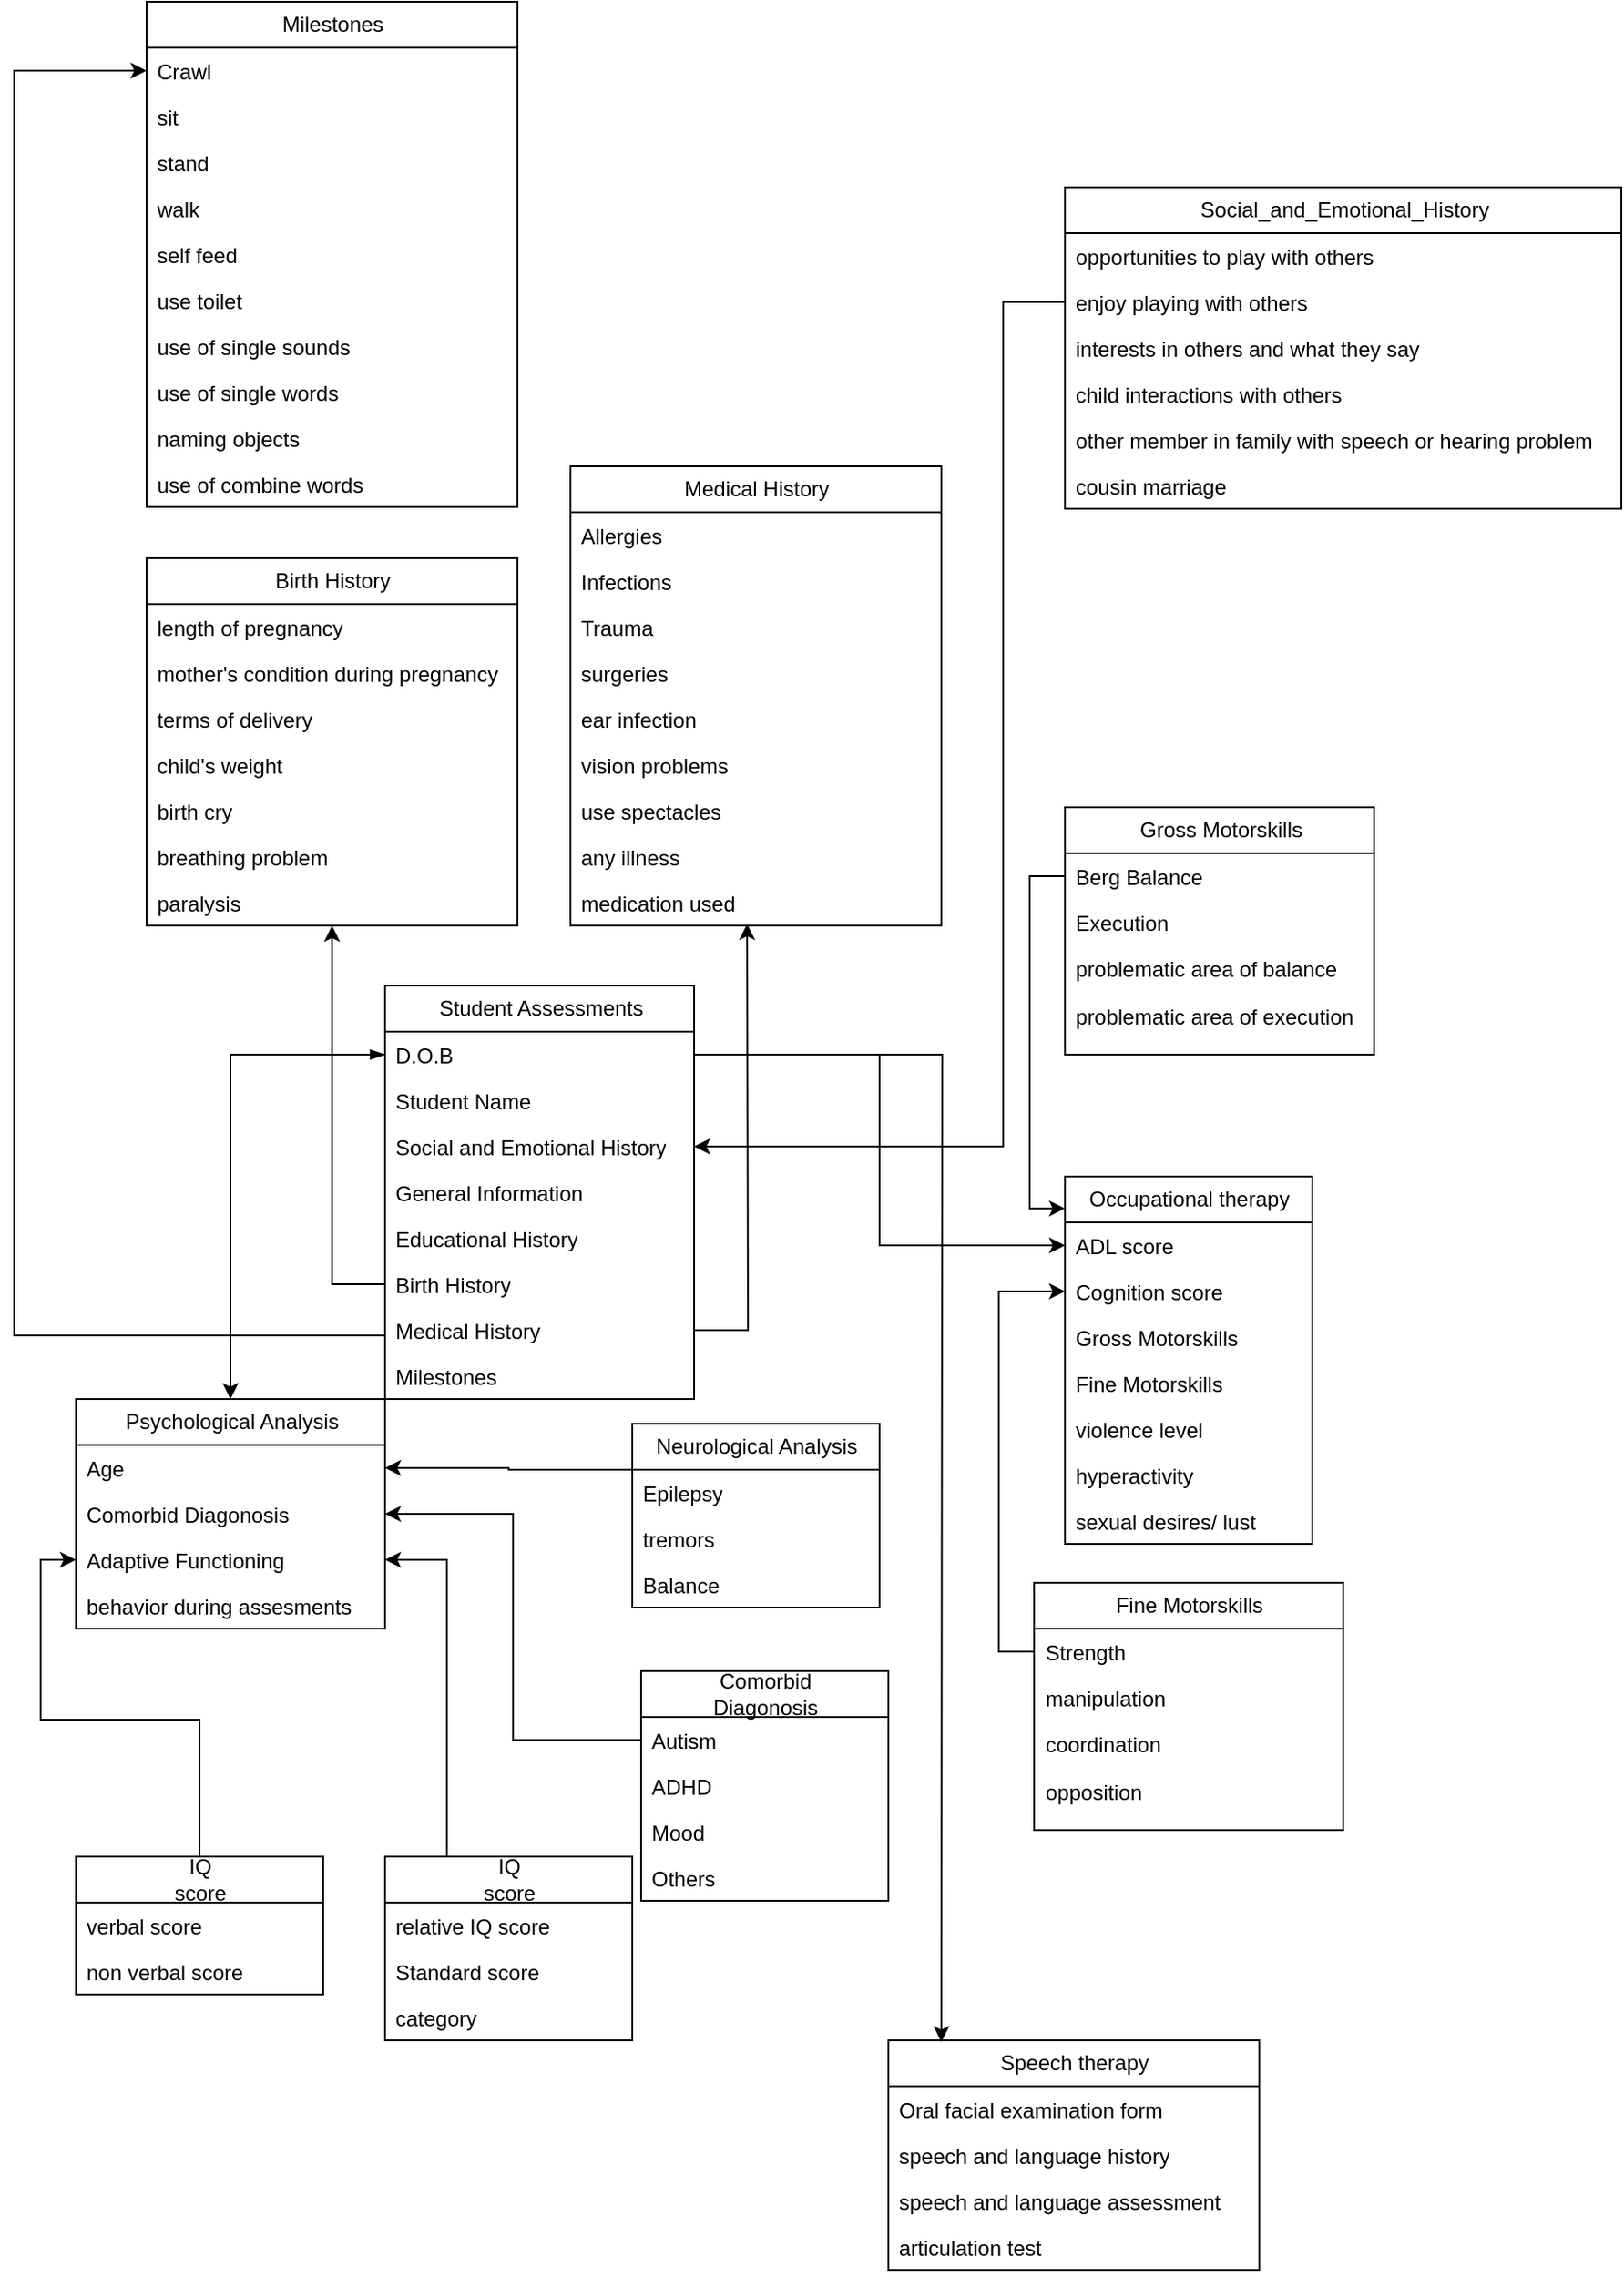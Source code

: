 <mxfile version="27.0.8">
  <diagram name="Page-1" id="cxBWBQMw9Y_2NdGrwYWV">
    <mxGraphModel dx="806" dy="1816" grid="1" gridSize="35" guides="1" tooltips="1" connect="1" arrows="1" fold="1" page="1" pageScale="1" pageWidth="850" pageHeight="1100" math="0" shadow="0">
      <root>
        <mxCell id="0" />
        <mxCell id="1" parent="0" />
        <mxCell id="Hcx9xvRhPuMiSi3vXPX2-5" value="Student Assessments" style="swimlane;fontStyle=0;childLayout=stackLayout;horizontal=1;startSize=26;fillColor=none;horizontalStack=0;resizeParent=1;resizeParentMax=0;resizeLast=0;collapsible=1;marginBottom=0;html=1;" vertex="1" parent="1">
          <mxGeometry x="280" y="137" width="175" height="234" as="geometry" />
        </mxCell>
        <mxCell id="Hcx9xvRhPuMiSi3vXPX2-110" style="edgeStyle=orthogonalEdgeStyle;rounded=0;orthogonalLoop=1;jettySize=auto;html=1;exitX=1;exitY=0.5;exitDx=0;exitDy=0;" edge="1" parent="Hcx9xvRhPuMiSi3vXPX2-5" source="Hcx9xvRhPuMiSi3vXPX2-6">
          <mxGeometry relative="1" as="geometry">
            <mxPoint x="315" y="598" as="targetPoint" />
          </mxGeometry>
        </mxCell>
        <mxCell id="Hcx9xvRhPuMiSi3vXPX2-6" value="D.O.B" style="text;strokeColor=none;fillColor=none;align=left;verticalAlign=top;spacingLeft=4;spacingRight=4;overflow=hidden;rotatable=0;points=[[0,0.5],[1,0.5]];portConstraint=eastwest;whiteSpace=wrap;html=1;" vertex="1" parent="Hcx9xvRhPuMiSi3vXPX2-5">
          <mxGeometry y="26" width="175" height="26" as="geometry" />
        </mxCell>
        <mxCell id="Hcx9xvRhPuMiSi3vXPX2-7" value="Student Name" style="text;strokeColor=none;fillColor=none;align=left;verticalAlign=top;spacingLeft=4;spacingRight=4;overflow=hidden;rotatable=0;points=[[0,0.5],[1,0.5]];portConstraint=eastwest;whiteSpace=wrap;html=1;" vertex="1" parent="Hcx9xvRhPuMiSi3vXPX2-5">
          <mxGeometry y="52" width="175" height="26" as="geometry" />
        </mxCell>
        <mxCell id="Hcx9xvRhPuMiSi3vXPX2-116" style="edgeStyle=orthogonalEdgeStyle;rounded=0;orthogonalLoop=1;jettySize=auto;html=1;exitX=1;exitY=0.5;exitDx=0;exitDy=0;" edge="1" parent="Hcx9xvRhPuMiSi3vXPX2-5" source="Hcx9xvRhPuMiSi3vXPX2-108">
          <mxGeometry relative="1" as="geometry">
            <mxPoint x="175.053" y="91.211" as="targetPoint" />
          </mxGeometry>
        </mxCell>
        <mxCell id="Hcx9xvRhPuMiSi3vXPX2-108" value="Social and Emotional History" style="text;strokeColor=none;fillColor=none;align=left;verticalAlign=top;spacingLeft=4;spacingRight=4;overflow=hidden;rotatable=0;points=[[0,0.5],[1,0.5]];portConstraint=eastwest;whiteSpace=wrap;html=1;" vertex="1" parent="Hcx9xvRhPuMiSi3vXPX2-5">
          <mxGeometry y="78" width="175" height="26" as="geometry" />
        </mxCell>
        <mxCell id="Hcx9xvRhPuMiSi3vXPX2-76" value="General Information" style="text;strokeColor=none;fillColor=none;align=left;verticalAlign=top;spacingLeft=4;spacingRight=4;overflow=hidden;rotatable=0;points=[[0,0.5],[1,0.5]];portConstraint=eastwest;whiteSpace=wrap;html=1;" vertex="1" parent="Hcx9xvRhPuMiSi3vXPX2-5">
          <mxGeometry y="104" width="175" height="26" as="geometry" />
        </mxCell>
        <mxCell id="Hcx9xvRhPuMiSi3vXPX2-77" value="Educational History" style="text;strokeColor=none;fillColor=none;align=left;verticalAlign=top;spacingLeft=4;spacingRight=4;overflow=hidden;rotatable=0;points=[[0,0.5],[1,0.5]];portConstraint=eastwest;whiteSpace=wrap;html=1;" vertex="1" parent="Hcx9xvRhPuMiSi3vXPX2-5">
          <mxGeometry y="130" width="175" height="26" as="geometry" />
        </mxCell>
        <mxCell id="Hcx9xvRhPuMiSi3vXPX2-68" value="Birth History" style="text;strokeColor=none;fillColor=none;align=left;verticalAlign=top;spacingLeft=4;spacingRight=4;overflow=hidden;rotatable=0;points=[[0,0.5],[1,0.5]];portConstraint=eastwest;whiteSpace=wrap;html=1;" vertex="1" parent="Hcx9xvRhPuMiSi3vXPX2-5">
          <mxGeometry y="156" width="175" height="26" as="geometry" />
        </mxCell>
        <mxCell id="Hcx9xvRhPuMiSi3vXPX2-82" style="edgeStyle=orthogonalEdgeStyle;rounded=0;orthogonalLoop=1;jettySize=auto;html=1;exitX=1;exitY=0.5;exitDx=0;exitDy=0;" edge="1" parent="Hcx9xvRhPuMiSi3vXPX2-5" source="Hcx9xvRhPuMiSi3vXPX2-69">
          <mxGeometry relative="1" as="geometry">
            <mxPoint x="205" y="-35" as="targetPoint" />
          </mxGeometry>
        </mxCell>
        <mxCell id="Hcx9xvRhPuMiSi3vXPX2-69" value="Medical History" style="text;strokeColor=none;fillColor=none;align=left;verticalAlign=top;spacingLeft=4;spacingRight=4;overflow=hidden;rotatable=0;points=[[0,0.5],[1,0.5]];portConstraint=eastwest;whiteSpace=wrap;html=1;" vertex="1" parent="Hcx9xvRhPuMiSi3vXPX2-5">
          <mxGeometry y="182" width="175" height="26" as="geometry" />
        </mxCell>
        <mxCell id="Hcx9xvRhPuMiSi3vXPX2-70" value="Milestones" style="text;strokeColor=none;fillColor=none;align=left;verticalAlign=top;spacingLeft=4;spacingRight=4;overflow=hidden;rotatable=0;points=[[0,0.5],[1,0.5]];portConstraint=eastwest;whiteSpace=wrap;html=1;" vertex="1" parent="Hcx9xvRhPuMiSi3vXPX2-5">
          <mxGeometry y="208" width="175" height="26" as="geometry" />
        </mxCell>
        <mxCell id="Hcx9xvRhPuMiSi3vXPX2-12" value="Psychological Analysis" style="swimlane;fontStyle=0;childLayout=stackLayout;horizontal=1;startSize=26;fillColor=none;horizontalStack=0;resizeParent=1;resizeParentMax=0;resizeLast=0;collapsible=1;marginBottom=0;html=1;" vertex="1" parent="1">
          <mxGeometry x="105" y="371" width="175" height="130" as="geometry" />
        </mxCell>
        <mxCell id="Hcx9xvRhPuMiSi3vXPX2-13" value="Age" style="text;strokeColor=none;fillColor=none;align=left;verticalAlign=top;spacingLeft=4;spacingRight=4;overflow=hidden;rotatable=0;points=[[0,0.5],[1,0.5]];portConstraint=eastwest;whiteSpace=wrap;html=1;" vertex="1" parent="Hcx9xvRhPuMiSi3vXPX2-12">
          <mxGeometry y="26" width="175" height="26" as="geometry" />
        </mxCell>
        <mxCell id="Hcx9xvRhPuMiSi3vXPX2-17" value="Comorbid Diagonosis" style="text;strokeColor=none;fillColor=none;align=left;verticalAlign=top;spacingLeft=4;spacingRight=4;overflow=hidden;rotatable=0;points=[[0,0.5],[1,0.5]];portConstraint=eastwest;whiteSpace=wrap;html=1;" vertex="1" parent="Hcx9xvRhPuMiSi3vXPX2-12">
          <mxGeometry y="52" width="175" height="26" as="geometry" />
        </mxCell>
        <mxCell id="Hcx9xvRhPuMiSi3vXPX2-19" value="Adaptive Functioning" style="text;strokeColor=none;fillColor=none;align=left;verticalAlign=top;spacingLeft=4;spacingRight=4;overflow=hidden;rotatable=0;points=[[0,0.5],[1,0.5]];portConstraint=eastwest;whiteSpace=wrap;html=1;" vertex="1" parent="Hcx9xvRhPuMiSi3vXPX2-12">
          <mxGeometry y="78" width="175" height="26" as="geometry" />
        </mxCell>
        <mxCell id="Hcx9xvRhPuMiSi3vXPX2-128" value="behavior during assesments" style="text;strokeColor=none;fillColor=none;align=left;verticalAlign=top;spacingLeft=4;spacingRight=4;overflow=hidden;rotatable=0;points=[[0,0.5],[1,0.5]];portConstraint=eastwest;whiteSpace=wrap;html=1;" vertex="1" parent="Hcx9xvRhPuMiSi3vXPX2-12">
          <mxGeometry y="104" width="175" height="26" as="geometry" />
        </mxCell>
        <mxCell id="Hcx9xvRhPuMiSi3vXPX2-16" style="edgeStyle=orthogonalEdgeStyle;rounded=0;orthogonalLoop=1;jettySize=auto;html=1;exitX=0;exitY=0.5;exitDx=0;exitDy=0;entryX=0.5;entryY=0;entryDx=0;entryDy=0;startArrow=blockThin;startFill=1;" edge="1" parent="1" source="Hcx9xvRhPuMiSi3vXPX2-6" target="Hcx9xvRhPuMiSi3vXPX2-12">
          <mxGeometry relative="1" as="geometry" />
        </mxCell>
        <mxCell id="Hcx9xvRhPuMiSi3vXPX2-130" style="edgeStyle=orthogonalEdgeStyle;rounded=0;orthogonalLoop=1;jettySize=auto;html=1;exitX=0;exitY=0.25;exitDx=0;exitDy=0;entryX=1;entryY=0.5;entryDx=0;entryDy=0;" edge="1" parent="1" source="Hcx9xvRhPuMiSi3vXPX2-20" target="Hcx9xvRhPuMiSi3vXPX2-13">
          <mxGeometry relative="1" as="geometry" />
        </mxCell>
        <mxCell id="Hcx9xvRhPuMiSi3vXPX2-20" value="Neurological Analysis" style="swimlane;fontStyle=0;childLayout=stackLayout;horizontal=1;startSize=26;fillColor=none;horizontalStack=0;resizeParent=1;resizeParentMax=0;resizeLast=0;collapsible=1;marginBottom=0;html=1;" vertex="1" parent="1">
          <mxGeometry x="420" y="385" width="140" height="104" as="geometry" />
        </mxCell>
        <mxCell id="Hcx9xvRhPuMiSi3vXPX2-21" value="Epilepsy" style="text;strokeColor=none;fillColor=none;align=left;verticalAlign=top;spacingLeft=4;spacingRight=4;overflow=hidden;rotatable=0;points=[[0,0.5],[1,0.5]];portConstraint=eastwest;whiteSpace=wrap;html=1;" vertex="1" parent="Hcx9xvRhPuMiSi3vXPX2-20">
          <mxGeometry y="26" width="140" height="26" as="geometry" />
        </mxCell>
        <mxCell id="Hcx9xvRhPuMiSi3vXPX2-22" value="tremors" style="text;strokeColor=none;fillColor=none;align=left;verticalAlign=top;spacingLeft=4;spacingRight=4;overflow=hidden;rotatable=0;points=[[0,0.5],[1,0.5]];portConstraint=eastwest;whiteSpace=wrap;html=1;" vertex="1" parent="Hcx9xvRhPuMiSi3vXPX2-20">
          <mxGeometry y="52" width="140" height="26" as="geometry" />
        </mxCell>
        <mxCell id="Hcx9xvRhPuMiSi3vXPX2-23" value="Balance" style="text;strokeColor=none;fillColor=none;align=left;verticalAlign=top;spacingLeft=4;spacingRight=4;overflow=hidden;rotatable=0;points=[[0,0.5],[1,0.5]];portConstraint=eastwest;whiteSpace=wrap;html=1;" vertex="1" parent="Hcx9xvRhPuMiSi3vXPX2-20">
          <mxGeometry y="78" width="140" height="26" as="geometry" />
        </mxCell>
        <mxCell id="Hcx9xvRhPuMiSi3vXPX2-25" value="&lt;span style=&quot;text-align: left; text-wrap: wrap;&quot;&gt;Comorbid Diagonosis&lt;/span&gt;" style="swimlane;fontStyle=0;childLayout=stackLayout;horizontal=1;startSize=26;fillColor=none;horizontalStack=0;resizeParent=1;resizeParentMax=0;resizeLast=0;collapsible=1;marginBottom=0;html=1;" vertex="1" parent="1">
          <mxGeometry x="425" y="525" width="140" height="130" as="geometry" />
        </mxCell>
        <mxCell id="Hcx9xvRhPuMiSi3vXPX2-26" value="Autism" style="text;strokeColor=none;fillColor=none;align=left;verticalAlign=top;spacingLeft=4;spacingRight=4;overflow=hidden;rotatable=0;points=[[0,0.5],[1,0.5]];portConstraint=eastwest;whiteSpace=wrap;html=1;" vertex="1" parent="Hcx9xvRhPuMiSi3vXPX2-25">
          <mxGeometry y="26" width="140" height="26" as="geometry" />
        </mxCell>
        <mxCell id="Hcx9xvRhPuMiSi3vXPX2-27" value="ADHD" style="text;strokeColor=none;fillColor=none;align=left;verticalAlign=top;spacingLeft=4;spacingRight=4;overflow=hidden;rotatable=0;points=[[0,0.5],[1,0.5]];portConstraint=eastwest;whiteSpace=wrap;html=1;" vertex="1" parent="Hcx9xvRhPuMiSi3vXPX2-25">
          <mxGeometry y="52" width="140" height="26" as="geometry" />
        </mxCell>
        <mxCell id="Hcx9xvRhPuMiSi3vXPX2-28" value="Mood" style="text;strokeColor=none;fillColor=none;align=left;verticalAlign=top;spacingLeft=4;spacingRight=4;overflow=hidden;rotatable=0;points=[[0,0.5],[1,0.5]];portConstraint=eastwest;whiteSpace=wrap;html=1;" vertex="1" parent="Hcx9xvRhPuMiSi3vXPX2-25">
          <mxGeometry y="78" width="140" height="26" as="geometry" />
        </mxCell>
        <mxCell id="Hcx9xvRhPuMiSi3vXPX2-29" value="Others" style="text;strokeColor=none;fillColor=none;align=left;verticalAlign=top;spacingLeft=4;spacingRight=4;overflow=hidden;rotatable=0;points=[[0,0.5],[1,0.5]];portConstraint=eastwest;whiteSpace=wrap;html=1;" vertex="1" parent="Hcx9xvRhPuMiSi3vXPX2-25">
          <mxGeometry y="104" width="140" height="26" as="geometry" />
        </mxCell>
        <mxCell id="Hcx9xvRhPuMiSi3vXPX2-37" style="edgeStyle=orthogonalEdgeStyle;rounded=0;orthogonalLoop=1;jettySize=auto;html=1;exitX=0.5;exitY=0;exitDx=0;exitDy=0;entryX=1;entryY=0.5;entryDx=0;entryDy=0;" edge="1" parent="1" source="Hcx9xvRhPuMiSi3vXPX2-31" target="Hcx9xvRhPuMiSi3vXPX2-19">
          <mxGeometry relative="1" as="geometry">
            <Array as="points">
              <mxPoint x="315" y="630" />
              <mxPoint x="315" y="462" />
            </Array>
          </mxGeometry>
        </mxCell>
        <mxCell id="Hcx9xvRhPuMiSi3vXPX2-31" value="&lt;span style=&quot;text-align: left; text-wrap: wrap;&quot;&gt;IQ score&lt;/span&gt;" style="swimlane;fontStyle=0;childLayout=stackLayout;horizontal=1;startSize=26;fillColor=none;horizontalStack=0;resizeParent=1;resizeParentMax=0;resizeLast=0;collapsible=1;marginBottom=0;html=1;" vertex="1" parent="1">
          <mxGeometry x="280" y="630" width="140" height="104" as="geometry" />
        </mxCell>
        <mxCell id="Hcx9xvRhPuMiSi3vXPX2-32" value="relative IQ score" style="text;strokeColor=none;fillColor=none;align=left;verticalAlign=top;spacingLeft=4;spacingRight=4;overflow=hidden;rotatable=0;points=[[0,0.5],[1,0.5]];portConstraint=eastwest;whiteSpace=wrap;html=1;" vertex="1" parent="Hcx9xvRhPuMiSi3vXPX2-31">
          <mxGeometry y="26" width="140" height="26" as="geometry" />
        </mxCell>
        <mxCell id="Hcx9xvRhPuMiSi3vXPX2-33" value="Standard score" style="text;strokeColor=none;fillColor=none;align=left;verticalAlign=top;spacingLeft=4;spacingRight=4;overflow=hidden;rotatable=0;points=[[0,0.5],[1,0.5]];portConstraint=eastwest;whiteSpace=wrap;html=1;" vertex="1" parent="Hcx9xvRhPuMiSi3vXPX2-31">
          <mxGeometry y="52" width="140" height="26" as="geometry" />
        </mxCell>
        <mxCell id="Hcx9xvRhPuMiSi3vXPX2-34" value="category" style="text;strokeColor=none;fillColor=none;align=left;verticalAlign=top;spacingLeft=4;spacingRight=4;overflow=hidden;rotatable=0;points=[[0,0.5],[1,0.5]];portConstraint=eastwest;whiteSpace=wrap;html=1;" vertex="1" parent="Hcx9xvRhPuMiSi3vXPX2-31">
          <mxGeometry y="78" width="140" height="26" as="geometry" />
        </mxCell>
        <mxCell id="Hcx9xvRhPuMiSi3vXPX2-42" style="edgeStyle=orthogonalEdgeStyle;rounded=0;orthogonalLoop=1;jettySize=auto;html=1;exitX=0.5;exitY=0;exitDx=0;exitDy=0;entryX=0;entryY=0.5;entryDx=0;entryDy=0;" edge="1" parent="1" source="Hcx9xvRhPuMiSi3vXPX2-38" target="Hcx9xvRhPuMiSi3vXPX2-19">
          <mxGeometry relative="1" as="geometry" />
        </mxCell>
        <mxCell id="Hcx9xvRhPuMiSi3vXPX2-38" value="&lt;span style=&quot;text-align: left; text-wrap: wrap;&quot;&gt;IQ score&lt;/span&gt;" style="swimlane;fontStyle=0;childLayout=stackLayout;horizontal=1;startSize=26;fillColor=none;horizontalStack=0;resizeParent=1;resizeParentMax=0;resizeLast=0;collapsible=1;marginBottom=0;html=1;" vertex="1" parent="1">
          <mxGeometry x="105" y="630" width="140" height="78" as="geometry" />
        </mxCell>
        <mxCell id="Hcx9xvRhPuMiSi3vXPX2-39" value="verbal score" style="text;strokeColor=none;fillColor=none;align=left;verticalAlign=top;spacingLeft=4;spacingRight=4;overflow=hidden;rotatable=0;points=[[0,0.5],[1,0.5]];portConstraint=eastwest;whiteSpace=wrap;html=1;" vertex="1" parent="Hcx9xvRhPuMiSi3vXPX2-38">
          <mxGeometry y="26" width="140" height="26" as="geometry" />
        </mxCell>
        <mxCell id="Hcx9xvRhPuMiSi3vXPX2-40" value="non verbal score" style="text;strokeColor=none;fillColor=none;align=left;verticalAlign=top;spacingLeft=4;spacingRight=4;overflow=hidden;rotatable=0;points=[[0,0.5],[1,0.5]];portConstraint=eastwest;whiteSpace=wrap;html=1;" vertex="1" parent="Hcx9xvRhPuMiSi3vXPX2-38">
          <mxGeometry y="52" width="140" height="26" as="geometry" />
        </mxCell>
        <mxCell id="Hcx9xvRhPuMiSi3vXPX2-45" value="Occupational therapy" style="swimlane;fontStyle=0;childLayout=stackLayout;horizontal=1;startSize=26;fillColor=none;horizontalStack=0;resizeParent=1;resizeParentMax=0;resizeLast=0;collapsible=1;marginBottom=0;html=1;" vertex="1" parent="1">
          <mxGeometry x="665" y="245" width="140" height="208" as="geometry" />
        </mxCell>
        <mxCell id="Hcx9xvRhPuMiSi3vXPX2-46" value="ADL score" style="text;strokeColor=none;fillColor=none;align=left;verticalAlign=top;spacingLeft=4;spacingRight=4;overflow=hidden;rotatable=0;points=[[0,0.5],[1,0.5]];portConstraint=eastwest;whiteSpace=wrap;html=1;" vertex="1" parent="Hcx9xvRhPuMiSi3vXPX2-45">
          <mxGeometry y="26" width="140" height="26" as="geometry" />
        </mxCell>
        <mxCell id="Hcx9xvRhPuMiSi3vXPX2-47" value="Cognition score" style="text;strokeColor=none;fillColor=none;align=left;verticalAlign=top;spacingLeft=4;spacingRight=4;overflow=hidden;rotatable=0;points=[[0,0.5],[1,0.5]];portConstraint=eastwest;whiteSpace=wrap;html=1;" vertex="1" parent="Hcx9xvRhPuMiSi3vXPX2-45">
          <mxGeometry y="52" width="140" height="26" as="geometry" />
        </mxCell>
        <mxCell id="Hcx9xvRhPuMiSi3vXPX2-48" value="Gross Motorskills" style="text;strokeColor=none;fillColor=none;align=left;verticalAlign=top;spacingLeft=4;spacingRight=4;overflow=hidden;rotatable=0;points=[[0,0.5],[1,0.5]];portConstraint=eastwest;whiteSpace=wrap;html=1;" vertex="1" parent="Hcx9xvRhPuMiSi3vXPX2-45">
          <mxGeometry y="78" width="140" height="26" as="geometry" />
        </mxCell>
        <mxCell id="Hcx9xvRhPuMiSi3vXPX2-56" value="Fine Motorskills" style="text;strokeColor=none;fillColor=none;align=left;verticalAlign=top;spacingLeft=4;spacingRight=4;overflow=hidden;rotatable=0;points=[[0,0.5],[1,0.5]];portConstraint=eastwest;whiteSpace=wrap;html=1;" vertex="1" parent="Hcx9xvRhPuMiSi3vXPX2-45">
          <mxGeometry y="104" width="140" height="26" as="geometry" />
        </mxCell>
        <mxCell id="Hcx9xvRhPuMiSi3vXPX2-63" value="violence level" style="text;strokeColor=none;fillColor=none;align=left;verticalAlign=top;spacingLeft=4;spacingRight=4;overflow=hidden;rotatable=0;points=[[0,0.5],[1,0.5]];portConstraint=eastwest;whiteSpace=wrap;html=1;" vertex="1" parent="Hcx9xvRhPuMiSi3vXPX2-45">
          <mxGeometry y="130" width="140" height="26" as="geometry" />
        </mxCell>
        <mxCell id="Hcx9xvRhPuMiSi3vXPX2-64" value="hyperactivity" style="text;strokeColor=none;fillColor=none;align=left;verticalAlign=top;spacingLeft=4;spacingRight=4;overflow=hidden;rotatable=0;points=[[0,0.5],[1,0.5]];portConstraint=eastwest;whiteSpace=wrap;html=1;" vertex="1" parent="Hcx9xvRhPuMiSi3vXPX2-45">
          <mxGeometry y="156" width="140" height="26" as="geometry" />
        </mxCell>
        <mxCell id="Hcx9xvRhPuMiSi3vXPX2-65" value="sexual desires/ lust" style="text;strokeColor=none;fillColor=none;align=left;verticalAlign=top;spacingLeft=4;spacingRight=4;overflow=hidden;rotatable=0;points=[[0,0.5],[1,0.5]];portConstraint=eastwest;whiteSpace=wrap;html=1;" vertex="1" parent="Hcx9xvRhPuMiSi3vXPX2-45">
          <mxGeometry y="182" width="140" height="26" as="geometry" />
        </mxCell>
        <mxCell id="Hcx9xvRhPuMiSi3vXPX2-50" value="Gross Motorskills" style="swimlane;fontStyle=0;childLayout=stackLayout;horizontal=1;startSize=26;fillColor=none;horizontalStack=0;resizeParent=1;resizeParentMax=0;resizeLast=0;collapsible=1;marginBottom=0;html=1;" vertex="1" parent="1">
          <mxGeometry x="665" y="36" width="175" height="140" as="geometry" />
        </mxCell>
        <mxCell id="Hcx9xvRhPuMiSi3vXPX2-51" value="Berg Balance&amp;nbsp;" style="text;strokeColor=none;fillColor=none;align=left;verticalAlign=top;spacingLeft=4;spacingRight=4;overflow=hidden;rotatable=0;points=[[0,0.5],[1,0.5]];portConstraint=eastwest;whiteSpace=wrap;html=1;" vertex="1" parent="Hcx9xvRhPuMiSi3vXPX2-50">
          <mxGeometry y="26" width="175" height="26" as="geometry" />
        </mxCell>
        <mxCell id="Hcx9xvRhPuMiSi3vXPX2-52" value="Execution&amp;nbsp;" style="text;strokeColor=none;fillColor=none;align=left;verticalAlign=top;spacingLeft=4;spacingRight=4;overflow=hidden;rotatable=0;points=[[0,0.5],[1,0.5]];portConstraint=eastwest;whiteSpace=wrap;html=1;" vertex="1" parent="Hcx9xvRhPuMiSi3vXPX2-50">
          <mxGeometry y="52" width="175" height="26" as="geometry" />
        </mxCell>
        <mxCell id="Hcx9xvRhPuMiSi3vXPX2-53" value="problematic area of balance" style="text;strokeColor=none;fillColor=none;align=left;verticalAlign=top;spacingLeft=4;spacingRight=4;overflow=hidden;rotatable=0;points=[[0,0.5],[1,0.5]];portConstraint=eastwest;whiteSpace=wrap;html=1;" vertex="1" parent="Hcx9xvRhPuMiSi3vXPX2-50">
          <mxGeometry y="78" width="175" height="27" as="geometry" />
        </mxCell>
        <mxCell id="Hcx9xvRhPuMiSi3vXPX2-57" value="problematic area of execution" style="text;strokeColor=none;fillColor=none;align=left;verticalAlign=top;spacingLeft=4;spacingRight=4;overflow=hidden;rotatable=0;points=[[0,0.5],[1,0.5]];portConstraint=eastwest;whiteSpace=wrap;html=1;" vertex="1" parent="Hcx9xvRhPuMiSi3vXPX2-50">
          <mxGeometry y="105" width="175" height="35" as="geometry" />
        </mxCell>
        <mxCell id="Hcx9xvRhPuMiSi3vXPX2-54" style="edgeStyle=orthogonalEdgeStyle;rounded=0;orthogonalLoop=1;jettySize=auto;html=1;exitX=1;exitY=0.5;exitDx=0;exitDy=0;entryX=0;entryY=0.5;entryDx=0;entryDy=0;" edge="1" parent="1" source="Hcx9xvRhPuMiSi3vXPX2-6" target="Hcx9xvRhPuMiSi3vXPX2-46">
          <mxGeometry relative="1" as="geometry" />
        </mxCell>
        <mxCell id="Hcx9xvRhPuMiSi3vXPX2-55" style="edgeStyle=orthogonalEdgeStyle;rounded=0;orthogonalLoop=1;jettySize=auto;html=1;exitX=0;exitY=0.5;exitDx=0;exitDy=0;entryX=0;entryY=0.087;entryDx=0;entryDy=0;entryPerimeter=0;" edge="1" parent="1" source="Hcx9xvRhPuMiSi3vXPX2-51" target="Hcx9xvRhPuMiSi3vXPX2-45">
          <mxGeometry relative="1" as="geometry" />
        </mxCell>
        <mxCell id="Hcx9xvRhPuMiSi3vXPX2-58" value="Fine Motorskills" style="swimlane;fontStyle=0;childLayout=stackLayout;horizontal=1;startSize=26;fillColor=none;horizontalStack=0;resizeParent=1;resizeParentMax=0;resizeLast=0;collapsible=1;marginBottom=0;html=1;" vertex="1" parent="1">
          <mxGeometry x="647.5" y="475" width="175" height="140" as="geometry" />
        </mxCell>
        <mxCell id="Hcx9xvRhPuMiSi3vXPX2-59" value="Strength" style="text;strokeColor=none;fillColor=none;align=left;verticalAlign=top;spacingLeft=4;spacingRight=4;overflow=hidden;rotatable=0;points=[[0,0.5],[1,0.5]];portConstraint=eastwest;whiteSpace=wrap;html=1;" vertex="1" parent="Hcx9xvRhPuMiSi3vXPX2-58">
          <mxGeometry y="26" width="175" height="26" as="geometry" />
        </mxCell>
        <mxCell id="Hcx9xvRhPuMiSi3vXPX2-60" value="manipulation" style="text;strokeColor=none;fillColor=none;align=left;verticalAlign=top;spacingLeft=4;spacingRight=4;overflow=hidden;rotatable=0;points=[[0,0.5],[1,0.5]];portConstraint=eastwest;whiteSpace=wrap;html=1;" vertex="1" parent="Hcx9xvRhPuMiSi3vXPX2-58">
          <mxGeometry y="52" width="175" height="26" as="geometry" />
        </mxCell>
        <mxCell id="Hcx9xvRhPuMiSi3vXPX2-61" value="coordination" style="text;strokeColor=none;fillColor=none;align=left;verticalAlign=top;spacingLeft=4;spacingRight=4;overflow=hidden;rotatable=0;points=[[0,0.5],[1,0.5]];portConstraint=eastwest;whiteSpace=wrap;html=1;" vertex="1" parent="Hcx9xvRhPuMiSi3vXPX2-58">
          <mxGeometry y="78" width="175" height="27" as="geometry" />
        </mxCell>
        <mxCell id="Hcx9xvRhPuMiSi3vXPX2-62" value="opposition" style="text;strokeColor=none;fillColor=none;align=left;verticalAlign=top;spacingLeft=4;spacingRight=4;overflow=hidden;rotatable=0;points=[[0,0.5],[1,0.5]];portConstraint=eastwest;whiteSpace=wrap;html=1;" vertex="1" parent="Hcx9xvRhPuMiSi3vXPX2-58">
          <mxGeometry y="105" width="175" height="35" as="geometry" />
        </mxCell>
        <mxCell id="Hcx9xvRhPuMiSi3vXPX2-66" style="edgeStyle=orthogonalEdgeStyle;rounded=0;orthogonalLoop=1;jettySize=auto;html=1;exitX=0;exitY=0.5;exitDx=0;exitDy=0;entryX=0;entryY=0.5;entryDx=0;entryDy=0;" edge="1" parent="1" source="Hcx9xvRhPuMiSi3vXPX2-59" target="Hcx9xvRhPuMiSi3vXPX2-47">
          <mxGeometry relative="1" as="geometry" />
        </mxCell>
        <mxCell id="Hcx9xvRhPuMiSi3vXPX2-71" value="Birth History" style="swimlane;fontStyle=0;childLayout=stackLayout;horizontal=1;startSize=26;fillColor=none;horizontalStack=0;resizeParent=1;resizeParentMax=0;resizeLast=0;collapsible=1;marginBottom=0;html=1;" vertex="1" parent="1">
          <mxGeometry x="145" y="-105" width="210" height="208" as="geometry" />
        </mxCell>
        <mxCell id="Hcx9xvRhPuMiSi3vXPX2-72" value="length of pregnancy" style="text;strokeColor=none;fillColor=none;align=left;verticalAlign=top;spacingLeft=4;spacingRight=4;overflow=hidden;rotatable=0;points=[[0,0.5],[1,0.5]];portConstraint=eastwest;whiteSpace=wrap;html=1;" vertex="1" parent="Hcx9xvRhPuMiSi3vXPX2-71">
          <mxGeometry y="26" width="210" height="26" as="geometry" />
        </mxCell>
        <mxCell id="Hcx9xvRhPuMiSi3vXPX2-73" value="mother&#39;s condition during pregnancy&amp;nbsp;" style="text;strokeColor=none;fillColor=none;align=left;verticalAlign=top;spacingLeft=4;spacingRight=4;overflow=hidden;rotatable=0;points=[[0,0.5],[1,0.5]];portConstraint=eastwest;whiteSpace=wrap;html=1;" vertex="1" parent="Hcx9xvRhPuMiSi3vXPX2-71">
          <mxGeometry y="52" width="210" height="26" as="geometry" />
        </mxCell>
        <mxCell id="Hcx9xvRhPuMiSi3vXPX2-74" value="terms of delivery" style="text;strokeColor=none;fillColor=none;align=left;verticalAlign=top;spacingLeft=4;spacingRight=4;overflow=hidden;rotatable=0;points=[[0,0.5],[1,0.5]];portConstraint=eastwest;whiteSpace=wrap;html=1;" vertex="1" parent="Hcx9xvRhPuMiSi3vXPX2-71">
          <mxGeometry y="78" width="210" height="26" as="geometry" />
        </mxCell>
        <mxCell id="Hcx9xvRhPuMiSi3vXPX2-78" value="child&#39;s weight" style="text;strokeColor=none;fillColor=none;align=left;verticalAlign=top;spacingLeft=4;spacingRight=4;overflow=hidden;rotatable=0;points=[[0,0.5],[1,0.5]];portConstraint=eastwest;whiteSpace=wrap;html=1;" vertex="1" parent="Hcx9xvRhPuMiSi3vXPX2-71">
          <mxGeometry y="104" width="210" height="26" as="geometry" />
        </mxCell>
        <mxCell id="Hcx9xvRhPuMiSi3vXPX2-79" value="birth cry" style="text;strokeColor=none;fillColor=none;align=left;verticalAlign=top;spacingLeft=4;spacingRight=4;overflow=hidden;rotatable=0;points=[[0,0.5],[1,0.5]];portConstraint=eastwest;whiteSpace=wrap;html=1;" vertex="1" parent="Hcx9xvRhPuMiSi3vXPX2-71">
          <mxGeometry y="130" width="210" height="26" as="geometry" />
        </mxCell>
        <mxCell id="Hcx9xvRhPuMiSi3vXPX2-80" value="breathing problem" style="text;strokeColor=none;fillColor=none;align=left;verticalAlign=top;spacingLeft=4;spacingRight=4;overflow=hidden;rotatable=0;points=[[0,0.5],[1,0.5]];portConstraint=eastwest;whiteSpace=wrap;html=1;" vertex="1" parent="Hcx9xvRhPuMiSi3vXPX2-71">
          <mxGeometry y="156" width="210" height="26" as="geometry" />
        </mxCell>
        <mxCell id="Hcx9xvRhPuMiSi3vXPX2-81" value="paralysis" style="text;strokeColor=none;fillColor=none;align=left;verticalAlign=top;spacingLeft=4;spacingRight=4;overflow=hidden;rotatable=0;points=[[0,0.5],[1,0.5]];portConstraint=eastwest;whiteSpace=wrap;html=1;" vertex="1" parent="Hcx9xvRhPuMiSi3vXPX2-71">
          <mxGeometry y="182" width="210" height="26" as="geometry" />
        </mxCell>
        <mxCell id="Hcx9xvRhPuMiSi3vXPX2-75" style="edgeStyle=orthogonalEdgeStyle;rounded=0;orthogonalLoop=1;jettySize=auto;html=1;exitX=0;exitY=0.5;exitDx=0;exitDy=0;entryX=0.5;entryY=1;entryDx=0;entryDy=0;" edge="1" parent="1" source="Hcx9xvRhPuMiSi3vXPX2-68" target="Hcx9xvRhPuMiSi3vXPX2-71">
          <mxGeometry relative="1" as="geometry" />
        </mxCell>
        <mxCell id="Hcx9xvRhPuMiSi3vXPX2-83" value="Medical History" style="swimlane;fontStyle=0;childLayout=stackLayout;horizontal=1;startSize=26;fillColor=none;horizontalStack=0;resizeParent=1;resizeParentMax=0;resizeLast=0;collapsible=1;marginBottom=0;html=1;" vertex="1" parent="1">
          <mxGeometry x="385" y="-157" width="210" height="260" as="geometry" />
        </mxCell>
        <mxCell id="Hcx9xvRhPuMiSi3vXPX2-84" value="Allergies" style="text;strokeColor=none;fillColor=none;align=left;verticalAlign=top;spacingLeft=4;spacingRight=4;overflow=hidden;rotatable=0;points=[[0,0.5],[1,0.5]];portConstraint=eastwest;whiteSpace=wrap;html=1;" vertex="1" parent="Hcx9xvRhPuMiSi3vXPX2-83">
          <mxGeometry y="26" width="210" height="26" as="geometry" />
        </mxCell>
        <mxCell id="Hcx9xvRhPuMiSi3vXPX2-85" value="Infections" style="text;strokeColor=none;fillColor=none;align=left;verticalAlign=top;spacingLeft=4;spacingRight=4;overflow=hidden;rotatable=0;points=[[0,0.5],[1,0.5]];portConstraint=eastwest;whiteSpace=wrap;html=1;" vertex="1" parent="Hcx9xvRhPuMiSi3vXPX2-83">
          <mxGeometry y="52" width="210" height="26" as="geometry" />
        </mxCell>
        <mxCell id="Hcx9xvRhPuMiSi3vXPX2-86" value="Trauma" style="text;strokeColor=none;fillColor=none;align=left;verticalAlign=top;spacingLeft=4;spacingRight=4;overflow=hidden;rotatable=0;points=[[0,0.5],[1,0.5]];portConstraint=eastwest;whiteSpace=wrap;html=1;" vertex="1" parent="Hcx9xvRhPuMiSi3vXPX2-83">
          <mxGeometry y="78" width="210" height="26" as="geometry" />
        </mxCell>
        <mxCell id="Hcx9xvRhPuMiSi3vXPX2-87" value="surgeries" style="text;strokeColor=none;fillColor=none;align=left;verticalAlign=top;spacingLeft=4;spacingRight=4;overflow=hidden;rotatable=0;points=[[0,0.5],[1,0.5]];portConstraint=eastwest;whiteSpace=wrap;html=1;" vertex="1" parent="Hcx9xvRhPuMiSi3vXPX2-83">
          <mxGeometry y="104" width="210" height="26" as="geometry" />
        </mxCell>
        <mxCell id="Hcx9xvRhPuMiSi3vXPX2-88" value="ear infection" style="text;strokeColor=none;fillColor=none;align=left;verticalAlign=top;spacingLeft=4;spacingRight=4;overflow=hidden;rotatable=0;points=[[0,0.5],[1,0.5]];portConstraint=eastwest;whiteSpace=wrap;html=1;" vertex="1" parent="Hcx9xvRhPuMiSi3vXPX2-83">
          <mxGeometry y="130" width="210" height="26" as="geometry" />
        </mxCell>
        <mxCell id="Hcx9xvRhPuMiSi3vXPX2-89" value="vision problems" style="text;strokeColor=none;fillColor=none;align=left;verticalAlign=top;spacingLeft=4;spacingRight=4;overflow=hidden;rotatable=0;points=[[0,0.5],[1,0.5]];portConstraint=eastwest;whiteSpace=wrap;html=1;" vertex="1" parent="Hcx9xvRhPuMiSi3vXPX2-83">
          <mxGeometry y="156" width="210" height="26" as="geometry" />
        </mxCell>
        <mxCell id="Hcx9xvRhPuMiSi3vXPX2-90" value="use spectacles" style="text;strokeColor=none;fillColor=none;align=left;verticalAlign=top;spacingLeft=4;spacingRight=4;overflow=hidden;rotatable=0;points=[[0,0.5],[1,0.5]];portConstraint=eastwest;whiteSpace=wrap;html=1;" vertex="1" parent="Hcx9xvRhPuMiSi3vXPX2-83">
          <mxGeometry y="182" width="210" height="26" as="geometry" />
        </mxCell>
        <mxCell id="Hcx9xvRhPuMiSi3vXPX2-94" value="any illness" style="text;strokeColor=none;fillColor=none;align=left;verticalAlign=top;spacingLeft=4;spacingRight=4;overflow=hidden;rotatable=0;points=[[0,0.5],[1,0.5]];portConstraint=eastwest;whiteSpace=wrap;html=1;" vertex="1" parent="Hcx9xvRhPuMiSi3vXPX2-83">
          <mxGeometry y="208" width="210" height="26" as="geometry" />
        </mxCell>
        <mxCell id="Hcx9xvRhPuMiSi3vXPX2-95" value="medication used" style="text;strokeColor=none;fillColor=none;align=left;verticalAlign=top;spacingLeft=4;spacingRight=4;overflow=hidden;rotatable=0;points=[[0,0.5],[1,0.5]];portConstraint=eastwest;whiteSpace=wrap;html=1;" vertex="1" parent="Hcx9xvRhPuMiSi3vXPX2-83">
          <mxGeometry y="234" width="210" height="26" as="geometry" />
        </mxCell>
        <mxCell id="Hcx9xvRhPuMiSi3vXPX2-97" value="Milestones" style="swimlane;fontStyle=0;childLayout=stackLayout;horizontal=1;startSize=26;fillColor=none;horizontalStack=0;resizeParent=1;resizeParentMax=0;resizeLast=0;collapsible=1;marginBottom=0;html=1;" vertex="1" parent="1">
          <mxGeometry x="145" y="-420" width="210" height="286" as="geometry" />
        </mxCell>
        <mxCell id="Hcx9xvRhPuMiSi3vXPX2-98" value="Crawl" style="text;strokeColor=none;fillColor=none;align=left;verticalAlign=top;spacingLeft=4;spacingRight=4;overflow=hidden;rotatable=0;points=[[0,0.5],[1,0.5]];portConstraint=eastwest;whiteSpace=wrap;html=1;" vertex="1" parent="Hcx9xvRhPuMiSi3vXPX2-97">
          <mxGeometry y="26" width="210" height="26" as="geometry" />
        </mxCell>
        <mxCell id="Hcx9xvRhPuMiSi3vXPX2-99" value="sit" style="text;strokeColor=none;fillColor=none;align=left;verticalAlign=top;spacingLeft=4;spacingRight=4;overflow=hidden;rotatable=0;points=[[0,0.5],[1,0.5]];portConstraint=eastwest;whiteSpace=wrap;html=1;" vertex="1" parent="Hcx9xvRhPuMiSi3vXPX2-97">
          <mxGeometry y="52" width="210" height="26" as="geometry" />
        </mxCell>
        <mxCell id="Hcx9xvRhPuMiSi3vXPX2-100" value="stand" style="text;strokeColor=none;fillColor=none;align=left;verticalAlign=top;spacingLeft=4;spacingRight=4;overflow=hidden;rotatable=0;points=[[0,0.5],[1,0.5]];portConstraint=eastwest;whiteSpace=wrap;html=1;" vertex="1" parent="Hcx9xvRhPuMiSi3vXPX2-97">
          <mxGeometry y="78" width="210" height="26" as="geometry" />
        </mxCell>
        <mxCell id="Hcx9xvRhPuMiSi3vXPX2-101" value="walk" style="text;strokeColor=none;fillColor=none;align=left;verticalAlign=top;spacingLeft=4;spacingRight=4;overflow=hidden;rotatable=0;points=[[0,0.5],[1,0.5]];portConstraint=eastwest;whiteSpace=wrap;html=1;" vertex="1" parent="Hcx9xvRhPuMiSi3vXPX2-97">
          <mxGeometry y="104" width="210" height="26" as="geometry" />
        </mxCell>
        <mxCell id="Hcx9xvRhPuMiSi3vXPX2-102" value="self feed" style="text;strokeColor=none;fillColor=none;align=left;verticalAlign=top;spacingLeft=4;spacingRight=4;overflow=hidden;rotatable=0;points=[[0,0.5],[1,0.5]];portConstraint=eastwest;whiteSpace=wrap;html=1;" vertex="1" parent="Hcx9xvRhPuMiSi3vXPX2-97">
          <mxGeometry y="130" width="210" height="26" as="geometry" />
        </mxCell>
        <mxCell id="Hcx9xvRhPuMiSi3vXPX2-103" value="use toilet" style="text;strokeColor=none;fillColor=none;align=left;verticalAlign=top;spacingLeft=4;spacingRight=4;overflow=hidden;rotatable=0;points=[[0,0.5],[1,0.5]];portConstraint=eastwest;whiteSpace=wrap;html=1;" vertex="1" parent="Hcx9xvRhPuMiSi3vXPX2-97">
          <mxGeometry y="156" width="210" height="26" as="geometry" />
        </mxCell>
        <mxCell id="Hcx9xvRhPuMiSi3vXPX2-104" value="use of single sounds" style="text;strokeColor=none;fillColor=none;align=left;verticalAlign=top;spacingLeft=4;spacingRight=4;overflow=hidden;rotatable=0;points=[[0,0.5],[1,0.5]];portConstraint=eastwest;whiteSpace=wrap;html=1;" vertex="1" parent="Hcx9xvRhPuMiSi3vXPX2-97">
          <mxGeometry y="182" width="210" height="26" as="geometry" />
        </mxCell>
        <mxCell id="Hcx9xvRhPuMiSi3vXPX2-105" value="use of single words" style="text;strokeColor=none;fillColor=none;align=left;verticalAlign=top;spacingLeft=4;spacingRight=4;overflow=hidden;rotatable=0;points=[[0,0.5],[1,0.5]];portConstraint=eastwest;whiteSpace=wrap;html=1;" vertex="1" parent="Hcx9xvRhPuMiSi3vXPX2-97">
          <mxGeometry y="208" width="210" height="26" as="geometry" />
        </mxCell>
        <mxCell id="Hcx9xvRhPuMiSi3vXPX2-107" value="naming objects" style="text;strokeColor=none;fillColor=none;align=left;verticalAlign=top;spacingLeft=4;spacingRight=4;overflow=hidden;rotatable=0;points=[[0,0.5],[1,0.5]];portConstraint=eastwest;whiteSpace=wrap;html=1;" vertex="1" parent="Hcx9xvRhPuMiSi3vXPX2-97">
          <mxGeometry y="234" width="210" height="26" as="geometry" />
        </mxCell>
        <mxCell id="Hcx9xvRhPuMiSi3vXPX2-106" value="use of combine words" style="text;strokeColor=none;fillColor=none;align=left;verticalAlign=top;spacingLeft=4;spacingRight=4;overflow=hidden;rotatable=0;points=[[0,0.5],[1,0.5]];portConstraint=eastwest;whiteSpace=wrap;html=1;" vertex="1" parent="Hcx9xvRhPuMiSi3vXPX2-97">
          <mxGeometry y="260" width="210" height="26" as="geometry" />
        </mxCell>
        <mxCell id="Hcx9xvRhPuMiSi3vXPX2-96" style="edgeStyle=orthogonalEdgeStyle;rounded=0;orthogonalLoop=1;jettySize=auto;html=1;exitX=0;exitY=0.5;exitDx=0;exitDy=0;entryX=0;entryY=0.5;entryDx=0;entryDy=0;" edge="1" parent="1" source="Hcx9xvRhPuMiSi3vXPX2-70" target="Hcx9xvRhPuMiSi3vXPX2-98">
          <mxGeometry relative="1" as="geometry">
            <mxPoint x="70" y="-210" as="targetPoint" />
            <Array as="points">
              <mxPoint x="70" y="335" />
              <mxPoint x="70" y="-381" />
            </Array>
          </mxGeometry>
        </mxCell>
        <mxCell id="Hcx9xvRhPuMiSi3vXPX2-111" value="Speech therapy" style="swimlane;fontStyle=0;childLayout=stackLayout;horizontal=1;startSize=26;fillColor=none;horizontalStack=0;resizeParent=1;resizeParentMax=0;resizeLast=0;collapsible=1;marginBottom=0;html=1;" vertex="1" parent="1">
          <mxGeometry x="565" y="734" width="210" height="130" as="geometry" />
        </mxCell>
        <mxCell id="Hcx9xvRhPuMiSi3vXPX2-112" value="Oral facial examination form&amp;nbsp;" style="text;strokeColor=none;fillColor=none;align=left;verticalAlign=top;spacingLeft=4;spacingRight=4;overflow=hidden;rotatable=0;points=[[0,0.5],[1,0.5]];portConstraint=eastwest;whiteSpace=wrap;html=1;" vertex="1" parent="Hcx9xvRhPuMiSi3vXPX2-111">
          <mxGeometry y="26" width="210" height="26" as="geometry" />
        </mxCell>
        <mxCell id="Hcx9xvRhPuMiSi3vXPX2-113" value="speech and language history" style="text;strokeColor=none;fillColor=none;align=left;verticalAlign=top;spacingLeft=4;spacingRight=4;overflow=hidden;rotatable=0;points=[[0,0.5],[1,0.5]];portConstraint=eastwest;whiteSpace=wrap;html=1;" vertex="1" parent="Hcx9xvRhPuMiSi3vXPX2-111">
          <mxGeometry y="52" width="210" height="26" as="geometry" />
        </mxCell>
        <mxCell id="Hcx9xvRhPuMiSi3vXPX2-114" value="speech and language assessment" style="text;strokeColor=none;fillColor=none;align=left;verticalAlign=top;spacingLeft=4;spacingRight=4;overflow=hidden;rotatable=0;points=[[0,0.5],[1,0.5]];portConstraint=eastwest;whiteSpace=wrap;html=1;" vertex="1" parent="Hcx9xvRhPuMiSi3vXPX2-111">
          <mxGeometry y="78" width="210" height="26" as="geometry" />
        </mxCell>
        <mxCell id="Hcx9xvRhPuMiSi3vXPX2-115" value="articulation test" style="text;strokeColor=none;fillColor=none;align=left;verticalAlign=top;spacingLeft=4;spacingRight=4;overflow=hidden;rotatable=0;points=[[0,0.5],[1,0.5]];portConstraint=eastwest;whiteSpace=wrap;html=1;" vertex="1" parent="Hcx9xvRhPuMiSi3vXPX2-111">
          <mxGeometry y="104" width="210" height="26" as="geometry" />
        </mxCell>
        <mxCell id="Hcx9xvRhPuMiSi3vXPX2-117" value="&lt;span style=&quot;text-align: left; text-wrap: wrap;&quot;&gt;Social_and_Emotional_History&lt;/span&gt;" style="swimlane;fontStyle=0;childLayout=stackLayout;horizontal=1;startSize=26;fillColor=none;horizontalStack=0;resizeParent=1;resizeParentMax=0;resizeLast=0;collapsible=1;marginBottom=0;html=1;" vertex="1" parent="1">
          <mxGeometry x="665" y="-315" width="315" height="182" as="geometry" />
        </mxCell>
        <mxCell id="Hcx9xvRhPuMiSi3vXPX2-118" value="opportunities to play with others" style="text;strokeColor=none;fillColor=none;align=left;verticalAlign=top;spacingLeft=4;spacingRight=4;overflow=hidden;rotatable=0;points=[[0,0.5],[1,0.5]];portConstraint=eastwest;whiteSpace=wrap;html=1;" vertex="1" parent="Hcx9xvRhPuMiSi3vXPX2-117">
          <mxGeometry y="26" width="315" height="26" as="geometry" />
        </mxCell>
        <mxCell id="Hcx9xvRhPuMiSi3vXPX2-119" value="enjoy playing with others" style="text;strokeColor=none;fillColor=none;align=left;verticalAlign=top;spacingLeft=4;spacingRight=4;overflow=hidden;rotatable=0;points=[[0,0.5],[1,0.5]];portConstraint=eastwest;whiteSpace=wrap;html=1;" vertex="1" parent="Hcx9xvRhPuMiSi3vXPX2-117">
          <mxGeometry y="52" width="315" height="26" as="geometry" />
        </mxCell>
        <mxCell id="Hcx9xvRhPuMiSi3vXPX2-120" value="interests in others and what they say" style="text;strokeColor=none;fillColor=none;align=left;verticalAlign=top;spacingLeft=4;spacingRight=4;overflow=hidden;rotatable=0;points=[[0,0.5],[1,0.5]];portConstraint=eastwest;whiteSpace=wrap;html=1;" vertex="1" parent="Hcx9xvRhPuMiSi3vXPX2-117">
          <mxGeometry y="78" width="315" height="26" as="geometry" />
        </mxCell>
        <mxCell id="Hcx9xvRhPuMiSi3vXPX2-121" value="child interactions with others" style="text;strokeColor=none;fillColor=none;align=left;verticalAlign=top;spacingLeft=4;spacingRight=4;overflow=hidden;rotatable=0;points=[[0,0.5],[1,0.5]];portConstraint=eastwest;whiteSpace=wrap;html=1;" vertex="1" parent="Hcx9xvRhPuMiSi3vXPX2-117">
          <mxGeometry y="104" width="315" height="26" as="geometry" />
        </mxCell>
        <mxCell id="Hcx9xvRhPuMiSi3vXPX2-122" value="other member in family with speech or hearing problem" style="text;strokeColor=none;fillColor=none;align=left;verticalAlign=top;spacingLeft=4;spacingRight=4;overflow=hidden;rotatable=0;points=[[0,0.5],[1,0.5]];portConstraint=eastwest;whiteSpace=wrap;html=1;" vertex="1" parent="Hcx9xvRhPuMiSi3vXPX2-117">
          <mxGeometry y="130" width="315" height="26" as="geometry" />
        </mxCell>
        <mxCell id="Hcx9xvRhPuMiSi3vXPX2-123" value="cousin marriage" style="text;strokeColor=none;fillColor=none;align=left;verticalAlign=top;spacingLeft=4;spacingRight=4;overflow=hidden;rotatable=0;points=[[0,0.5],[1,0.5]];portConstraint=eastwest;whiteSpace=wrap;html=1;" vertex="1" parent="Hcx9xvRhPuMiSi3vXPX2-117">
          <mxGeometry y="156" width="315" height="26" as="geometry" />
        </mxCell>
        <mxCell id="Hcx9xvRhPuMiSi3vXPX2-127" style="edgeStyle=orthogonalEdgeStyle;rounded=0;orthogonalLoop=1;jettySize=auto;html=1;exitX=0;exitY=0.5;exitDx=0;exitDy=0;entryX=1;entryY=0.5;entryDx=0;entryDy=0;" edge="1" parent="1" source="Hcx9xvRhPuMiSi3vXPX2-119" target="Hcx9xvRhPuMiSi3vXPX2-108">
          <mxGeometry relative="1" as="geometry">
            <Array as="points">
              <mxPoint x="630" y="-250" />
              <mxPoint x="630" y="228" />
            </Array>
          </mxGeometry>
        </mxCell>
        <mxCell id="Hcx9xvRhPuMiSi3vXPX2-129" style="edgeStyle=orthogonalEdgeStyle;rounded=0;orthogonalLoop=1;jettySize=auto;html=1;exitX=0;exitY=0.5;exitDx=0;exitDy=0;entryX=1;entryY=0.5;entryDx=0;entryDy=0;" edge="1" parent="1" source="Hcx9xvRhPuMiSi3vXPX2-26" target="Hcx9xvRhPuMiSi3vXPX2-17">
          <mxGeometry relative="1" as="geometry" />
        </mxCell>
      </root>
    </mxGraphModel>
  </diagram>
</mxfile>
